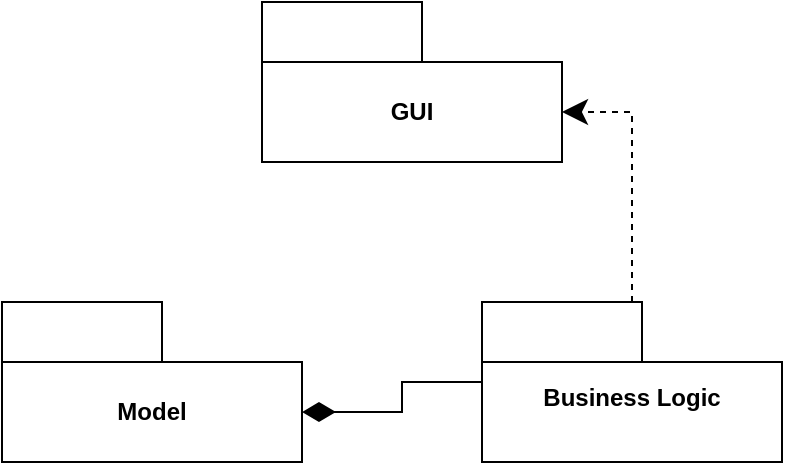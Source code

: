 <mxfile version="23.1.5" type="device">
  <diagram name="Page-1" id="NKCc5ePJSNr-1G3v9ZT_">
    <mxGraphModel dx="794" dy="511" grid="1" gridSize="10" guides="1" tooltips="1" connect="1" arrows="1" fold="1" page="1" pageScale="1" pageWidth="850" pageHeight="1100" math="0" shadow="0">
      <root>
        <mxCell id="0" />
        <mxCell id="1" parent="0" />
        <mxCell id="Vb9G3_PhpDIxIMbHM-Uv-1" value="GUI" style="shape=folder;fontStyle=1;tabWidth=80;tabHeight=30;tabPosition=left;html=1;boundedLbl=1;whiteSpace=wrap;" vertex="1" parent="1">
          <mxGeometry x="360" y="140" width="150" height="80" as="geometry" />
        </mxCell>
        <mxCell id="Vb9G3_PhpDIxIMbHM-Uv-2" value="Business Logic&lt;div&gt;&lt;br/&gt;&lt;/div&gt;" style="shape=folder;fontStyle=1;tabWidth=80;tabHeight=30;tabPosition=left;html=1;boundedLbl=1;whiteSpace=wrap;" vertex="1" parent="1">
          <mxGeometry x="470" y="290" width="150" height="80" as="geometry" />
        </mxCell>
        <mxCell id="Vb9G3_PhpDIxIMbHM-Uv-3" value="Model" style="shape=folder;fontStyle=1;tabWidth=80;tabHeight=30;tabPosition=left;html=1;boundedLbl=1;whiteSpace=wrap;" vertex="1" parent="1">
          <mxGeometry x="230" y="290" width="150" height="80" as="geometry" />
        </mxCell>
        <mxCell id="Vb9G3_PhpDIxIMbHM-Uv-4" style="edgeStyle=orthogonalEdgeStyle;rounded=0;orthogonalLoop=1;jettySize=auto;html=1;entryX=0;entryY=0;entryDx=150;entryDy=55;entryPerimeter=0;dashed=1;endArrow=classic;endFill=1;endSize=10;" edge="1" parent="1" source="Vb9G3_PhpDIxIMbHM-Uv-2" target="Vb9G3_PhpDIxIMbHM-Uv-1">
          <mxGeometry relative="1" as="geometry" />
        </mxCell>
        <mxCell id="Vb9G3_PhpDIxIMbHM-Uv-5" style="edgeStyle=orthogonalEdgeStyle;rounded=0;orthogonalLoop=1;jettySize=auto;html=1;entryX=0;entryY=0;entryDx=150;entryDy=55;entryPerimeter=0;endSize=14;endArrow=diamondThin;endFill=1;" edge="1" parent="1" source="Vb9G3_PhpDIxIMbHM-Uv-2" target="Vb9G3_PhpDIxIMbHM-Uv-3">
          <mxGeometry relative="1" as="geometry" />
        </mxCell>
      </root>
    </mxGraphModel>
  </diagram>
</mxfile>
